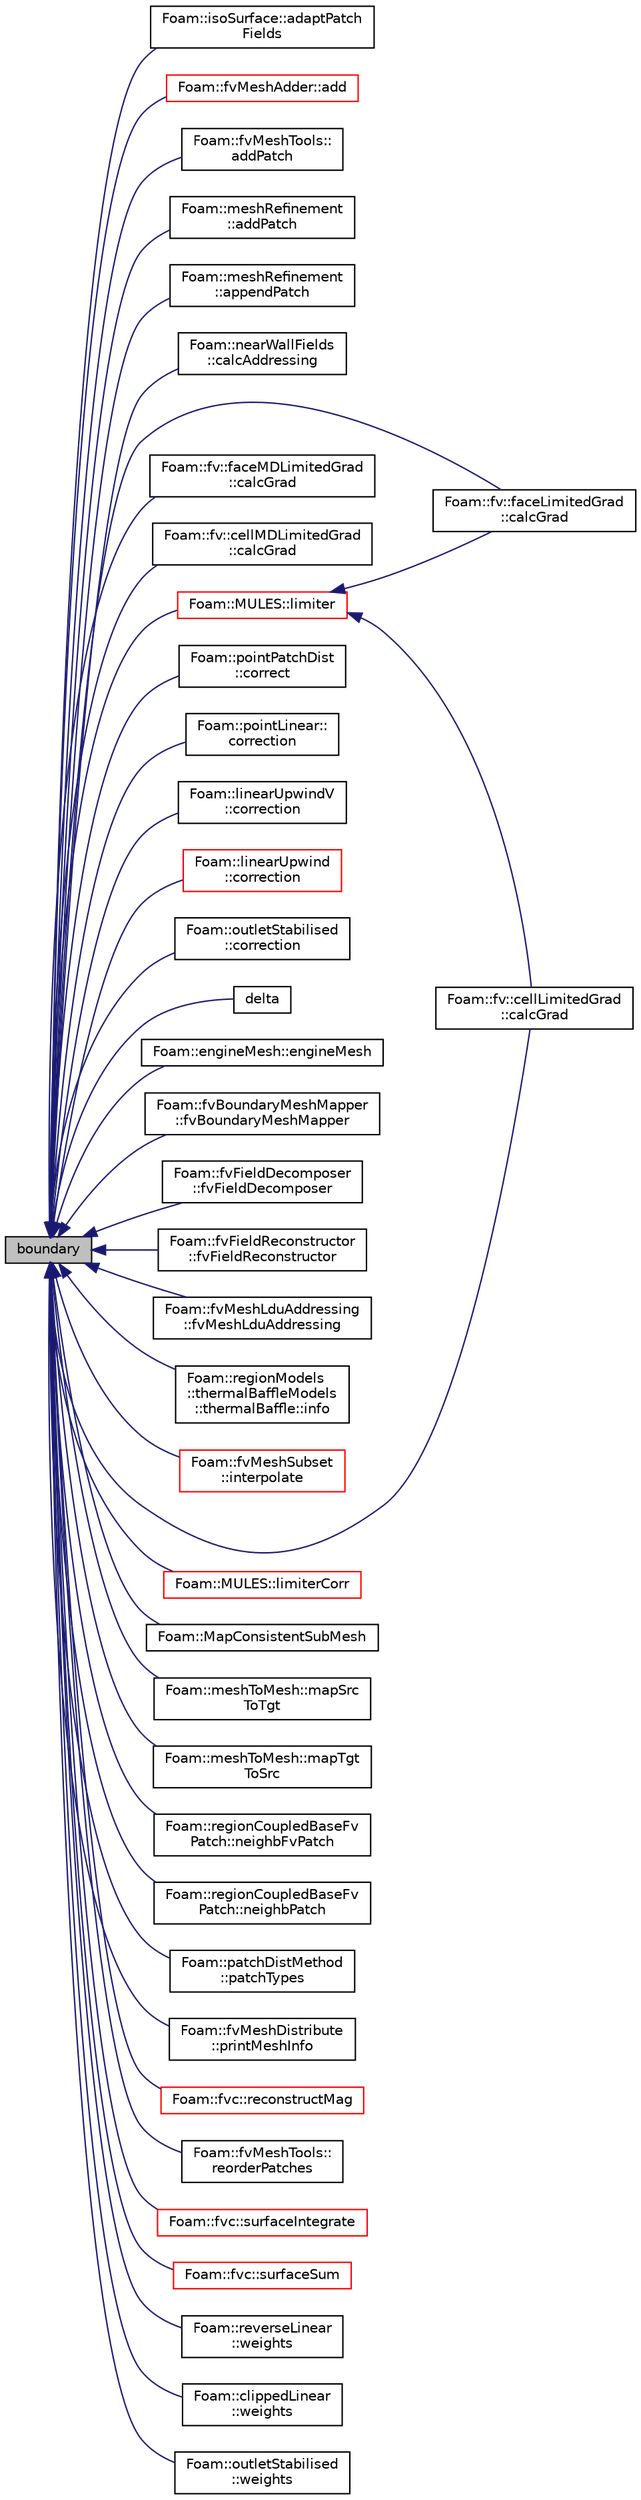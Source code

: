 digraph "boundary"
{
  bgcolor="transparent";
  edge [fontname="Helvetica",fontsize="10",labelfontname="Helvetica",labelfontsize="10"];
  node [fontname="Helvetica",fontsize="10",shape=record];
  rankdir="LR";
  Node1 [label="boundary",height=0.2,width=0.4,color="black", fillcolor="grey75", style="filled", fontcolor="black"];
  Node1 -> Node2 [dir="back",color="midnightblue",fontsize="10",style="solid",fontname="Helvetica"];
  Node2 [label="Foam::isoSurface::adaptPatch\lFields",height=0.2,width=0.4,color="black",URL="$a01183.html#a1489667dbcf4e85d9403cb3abf9e332f"];
  Node1 -> Node3 [dir="back",color="midnightblue",fontsize="10",style="solid",fontname="Helvetica"];
  Node3 [label="Foam::fvMeshAdder::add",height=0.2,width=0.4,color="red",URL="$a00869.html#a279c8df949a7489a89a5f2c600e2e3ed",tooltip="Inplace add mesh to fvMesh. Maps all stored fields. Returns map. "];
  Node1 -> Node4 [dir="back",color="midnightblue",fontsize="10",style="solid",fontname="Helvetica"];
  Node4 [label="Foam::fvMeshTools::\laddPatch",height=0.2,width=0.4,color="black",URL="$a00874.html#a590f160ae7ad17fa6394045ac077b9bf",tooltip="Add patch. Inserts patch before all processor patches. "];
  Node1 -> Node5 [dir="back",color="midnightblue",fontsize="10",style="solid",fontname="Helvetica"];
  Node5 [label="Foam::meshRefinement\l::addPatch",height=0.2,width=0.4,color="black",URL="$a01460.html#a7648b2de2bf053048ba38532a8cf73a1",tooltip="Helper:add patch to mesh. Update all registered fields. "];
  Node1 -> Node6 [dir="back",color="midnightblue",fontsize="10",style="solid",fontname="Helvetica"];
  Node6 [label="Foam::meshRefinement\l::appendPatch",height=0.2,width=0.4,color="black",URL="$a01460.html#afe45e132b7f6aa140c47d16ee3bc3cd5",tooltip="Helper:append patch to end of mesh. "];
  Node1 -> Node7 [dir="back",color="midnightblue",fontsize="10",style="solid",fontname="Helvetica"];
  Node7 [label="Foam::nearWallFields\l::calcAddressing",height=0.2,width=0.4,color="black",URL="$a01571.html#a7097a017d4eac4116d58a3cdbf507891",tooltip="Calculate addressing from cells back to patch faces. "];
  Node1 -> Node8 [dir="back",color="midnightblue",fontsize="10",style="solid",fontname="Helvetica"];
  Node8 [label="Foam::fv::faceLimitedGrad\l::calcGrad",height=0.2,width=0.4,color="black",URL="$a00720.html#ad8d9cb82461fad7624154d2e66528aa7"];
  Node1 -> Node9 [dir="back",color="midnightblue",fontsize="10",style="solid",fontname="Helvetica"];
  Node9 [label="Foam::fv::faceMDLimitedGrad\l::calcGrad",height=0.2,width=0.4,color="black",URL="$a00722.html#ad8d9cb82461fad7624154d2e66528aa7"];
  Node1 -> Node10 [dir="back",color="midnightblue",fontsize="10",style="solid",fontname="Helvetica"];
  Node10 [label="Foam::fv::cellMDLimitedGrad\l::calcGrad",height=0.2,width=0.4,color="black",URL="$a00216.html#a9e6946d5c172823826c394cab9979f17"];
  Node1 -> Node11 [dir="back",color="midnightblue",fontsize="10",style="solid",fontname="Helvetica"];
  Node11 [label="Foam::fv::cellLimitedGrad\l::calcGrad",height=0.2,width=0.4,color="black",URL="$a00212.html#a9e6946d5c172823826c394cab9979f17"];
  Node1 -> Node12 [dir="back",color="midnightblue",fontsize="10",style="solid",fontname="Helvetica"];
  Node12 [label="Foam::pointPatchDist\l::correct",height=0.2,width=0.4,color="black",URL="$a01881.html#a3ae44b28050c3aa494c1d8e18cf618c1",tooltip="Correct for mesh geom/topo changes. "];
  Node1 -> Node13 [dir="back",color="midnightblue",fontsize="10",style="solid",fontname="Helvetica"];
  Node13 [label="Foam::pointLinear::\lcorrection",height=0.2,width=0.4,color="black",URL="$a01874.html#a71944945191a35be21d9ab3b37c3170c",tooltip="Return the explicit correction to the face-interpolate. "];
  Node1 -> Node14 [dir="back",color="midnightblue",fontsize="10",style="solid",fontname="Helvetica"];
  Node14 [label="Foam::linearUpwindV\l::correction",height=0.2,width=0.4,color="black",URL="$a01337.html#ad5f4a5d3bc1173cf56b1283cdea2e418",tooltip="Return the explicit correction to the face-interpolate. "];
  Node1 -> Node15 [dir="back",color="midnightblue",fontsize="10",style="solid",fontname="Helvetica"];
  Node15 [label="Foam::linearUpwind\l::correction",height=0.2,width=0.4,color="red",URL="$a01336.html#ad5f4a5d3bc1173cf56b1283cdea2e418",tooltip="Return the explicit correction to the face-interpolate. "];
  Node1 -> Node16 [dir="back",color="midnightblue",fontsize="10",style="solid",fontname="Helvetica"];
  Node16 [label="Foam::outletStabilised\l::correction",height=0.2,width=0.4,color="black",URL="$a01740.html#a575a424a2a3d61de0e8d6ad368b61be1",tooltip="Return the explicit correction to the face-interpolate. "];
  Node1 -> Node17 [dir="back",color="midnightblue",fontsize="10",style="solid",fontname="Helvetica"];
  Node17 [label="delta",height=0.2,width=0.4,color="black",URL="$a00868.html#a1c76a59d0b5a9e7a259095e4a8623a25",tooltip="Return face deltas as surfaceVectorField. "];
  Node1 -> Node18 [dir="back",color="midnightblue",fontsize="10",style="solid",fontname="Helvetica"];
  Node18 [label="Foam::engineMesh::engineMesh",height=0.2,width=0.4,color="black",URL="$a00631.html#ac9e1a1e4fbbd91b4fb4cd7b1155ccd5f",tooltip="Construct from objectRegistry, and read/write options. "];
  Node1 -> Node19 [dir="back",color="midnightblue",fontsize="10",style="solid",fontname="Helvetica"];
  Node19 [label="Foam::fvBoundaryMeshMapper\l::fvBoundaryMeshMapper",height=0.2,width=0.4,color="black",URL="$a00863.html#af13ddcbfc4da2b448ca4c7334353a5c5",tooltip="Construct from components. "];
  Node1 -> Node20 [dir="back",color="midnightblue",fontsize="10",style="solid",fontname="Helvetica"];
  Node20 [label="Foam::fvFieldDecomposer\l::fvFieldDecomposer",height=0.2,width=0.4,color="black",URL="$a00865.html#a661ce31114cea3b1f40fccbd1ef34580",tooltip="Construct from components. "];
  Node1 -> Node21 [dir="back",color="midnightblue",fontsize="10",style="solid",fontname="Helvetica"];
  Node21 [label="Foam::fvFieldReconstructor\l::fvFieldReconstructor",height=0.2,width=0.4,color="black",URL="$a00866.html#ade35d7248ec8faa8abad04eefbc4261d",tooltip="Construct from components. "];
  Node1 -> Node22 [dir="back",color="midnightblue",fontsize="10",style="solid",fontname="Helvetica"];
  Node22 [label="Foam::fvMeshLduAddressing\l::fvMeshLduAddressing",height=0.2,width=0.4,color="black",URL="$a00871.html#a0ad12be5362a8791501a9e79676365ab",tooltip="Construct from components. "];
  Node1 -> Node23 [dir="back",color="midnightblue",fontsize="10",style="solid",fontname="Helvetica"];
  Node23 [label="Foam::regionModels\l::thermalBaffleModels\l::thermalBaffle::info",height=0.2,width=0.4,color="black",URL="$a02564.html#ac1b66fe77173de9e5e8542b2823d6071",tooltip="Provide some feedback. "];
  Node1 -> Node24 [dir="back",color="midnightblue",fontsize="10",style="solid",fontname="Helvetica"];
  Node24 [label="Foam::fvMeshSubset\l::interpolate",height=0.2,width=0.4,color="red",URL="$a00873.html#ab2b56c3ad77bae1b74dcfcb148e29073",tooltip="Map volume field. "];
  Node1 -> Node25 [dir="back",color="midnightblue",fontsize="10",style="solid",fontname="Helvetica"];
  Node25 [label="Foam::MULES::limiter",height=0.2,width=0.4,color="red",URL="$a10733.html#ae7bb06bb4b6724eb8a202da04f6e5557"];
  Node25 -> Node11 [dir="back",color="midnightblue",fontsize="10",style="solid",fontname="Helvetica"];
  Node25 -> Node8 [dir="back",color="midnightblue",fontsize="10",style="solid",fontname="Helvetica"];
  Node1 -> Node26 [dir="back",color="midnightblue",fontsize="10",style="solid",fontname="Helvetica"];
  Node26 [label="Foam::MULES::limiterCorr",height=0.2,width=0.4,color="red",URL="$a10733.html#a94d3a088ccd04c49be0be5bbfb218379"];
  Node1 -> Node27 [dir="back",color="midnightblue",fontsize="10",style="solid",fontname="Helvetica"];
  Node27 [label="Foam::MapConsistentSubMesh",height=0.2,width=0.4,color="black",URL="$a10675.html#a0744407d0db1d6f4d7b5872e802cace5"];
  Node1 -> Node28 [dir="back",color="midnightblue",fontsize="10",style="solid",fontname="Helvetica"];
  Node28 [label="Foam::meshToMesh::mapSrc\lToTgt",height=0.2,width=0.4,color="black",URL="$a01465.html#a12ac7f5f127c3c9855cfd8f4033a4c2c"];
  Node1 -> Node29 [dir="back",color="midnightblue",fontsize="10",style="solid",fontname="Helvetica"];
  Node29 [label="Foam::meshToMesh::mapTgt\lToSrc",height=0.2,width=0.4,color="black",URL="$a01465.html#ab83fc6a7416a41c94a64e8966e2cfa81"];
  Node1 -> Node30 [dir="back",color="midnightblue",fontsize="10",style="solid",fontname="Helvetica"];
  Node30 [label="Foam::regionCoupledBaseFv\lPatch::neighbFvPatch",height=0.2,width=0.4,color="black",URL="$a02107.html#add80b5302d85bab502d5aa8b78fc1723",tooltip="Return neighbor fvPatch. "];
  Node1 -> Node31 [dir="back",color="midnightblue",fontsize="10",style="solid",fontname="Helvetica"];
  Node31 [label="Foam::regionCoupledBaseFv\lPatch::neighbPatch",height=0.2,width=0.4,color="black",URL="$a02107.html#a63d83cf86f6b4fefa5fe1dd27f91a412",tooltip="Return regionCoupledBase neighb Patch. "];
  Node1 -> Node32 [dir="back",color="midnightblue",fontsize="10",style="solid",fontname="Helvetica"];
  Node32 [label="Foam::patchDistMethod\l::patchTypes",height=0.2,width=0.4,color="black",URL="$a01778.html#a0f57738075d76a359fb7053bb46384c7"];
  Node1 -> Node33 [dir="back",color="midnightblue",fontsize="10",style="solid",fontname="Helvetica"];
  Node33 [label="Foam::fvMeshDistribute\l::printMeshInfo",height=0.2,width=0.4,color="black",URL="$a00870.html#a8a0700fdb9e32ce9809a663ad13ab01b",tooltip="Print some info on mesh. "];
  Node1 -> Node34 [dir="back",color="midnightblue",fontsize="10",style="solid",fontname="Helvetica"];
  Node34 [label="Foam::fvc::reconstructMag",height=0.2,width=0.4,color="red",URL="$a10709.html#a29cdad91ee3fc2ac251ac2b4872557da"];
  Node1 -> Node35 [dir="back",color="midnightblue",fontsize="10",style="solid",fontname="Helvetica"];
  Node35 [label="Foam::fvMeshTools::\lreorderPatches",height=0.2,width=0.4,color="black",URL="$a00874.html#a18d7d3895abc0ab81c525bd81ba69a9c"];
  Node1 -> Node36 [dir="back",color="midnightblue",fontsize="10",style="solid",fontname="Helvetica"];
  Node36 [label="Foam::fvc::surfaceIntegrate",height=0.2,width=0.4,color="red",URL="$a10709.html#aba5bf4c91953aa61f90bc35f6d487fd6"];
  Node1 -> Node37 [dir="back",color="midnightblue",fontsize="10",style="solid",fontname="Helvetica"];
  Node37 [label="Foam::fvc::surfaceSum",height=0.2,width=0.4,color="red",URL="$a10709.html#aa0a1e3c4ec02aa6a37f517c4d5270046"];
  Node1 -> Node38 [dir="back",color="midnightblue",fontsize="10",style="solid",fontname="Helvetica"];
  Node38 [label="Foam::reverseLinear\l::weights",height=0.2,width=0.4,color="black",URL="$a02177.html#ae3cee6bfc4fee6e13df66df7e856ed37",tooltip="Return the interpolation weighting factors. "];
  Node1 -> Node39 [dir="back",color="midnightblue",fontsize="10",style="solid",fontname="Helvetica"];
  Node39 [label="Foam::clippedLinear\l::weights",height=0.2,width=0.4,color="black",URL="$a00273.html#ae3cee6bfc4fee6e13df66df7e856ed37",tooltip="Return the interpolation weighting factors. "];
  Node1 -> Node40 [dir="back",color="midnightblue",fontsize="10",style="solid",fontname="Helvetica"];
  Node40 [label="Foam::outletStabilised\l::weights",height=0.2,width=0.4,color="black",URL="$a01740.html#a845f807ae2621854059e313269e7895a",tooltip="Return the interpolation weighting factors. "];
}
